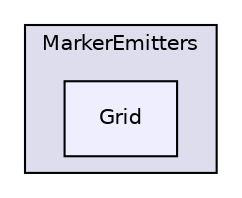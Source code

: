 digraph "F:/gamedev/unity/misc/da_test/Assets/DungeonArchitect/Scripts/Dungeon/MarkerEmitters/Grid" {
  compound=true
  node [ fontsize="10", fontname="Helvetica"];
  edge [ labelfontsize="10", labelfontname="Helvetica"];
  subgraph clusterdir_b595d51c94456969230c100b97cd00db {
    graph [ bgcolor="#ddddee", pencolor="black", label="MarkerEmitters" fontname="Helvetica", fontsize="10", URL="dir_b595d51c94456969230c100b97cd00db.html"]
  dir_d99ccf9945a70890fbf70c6e2ca594c2 [shape=box, label="Grid", style="filled", fillcolor="#eeeeff", pencolor="black", URL="dir_d99ccf9945a70890fbf70c6e2ca594c2.html"];
  }
}
